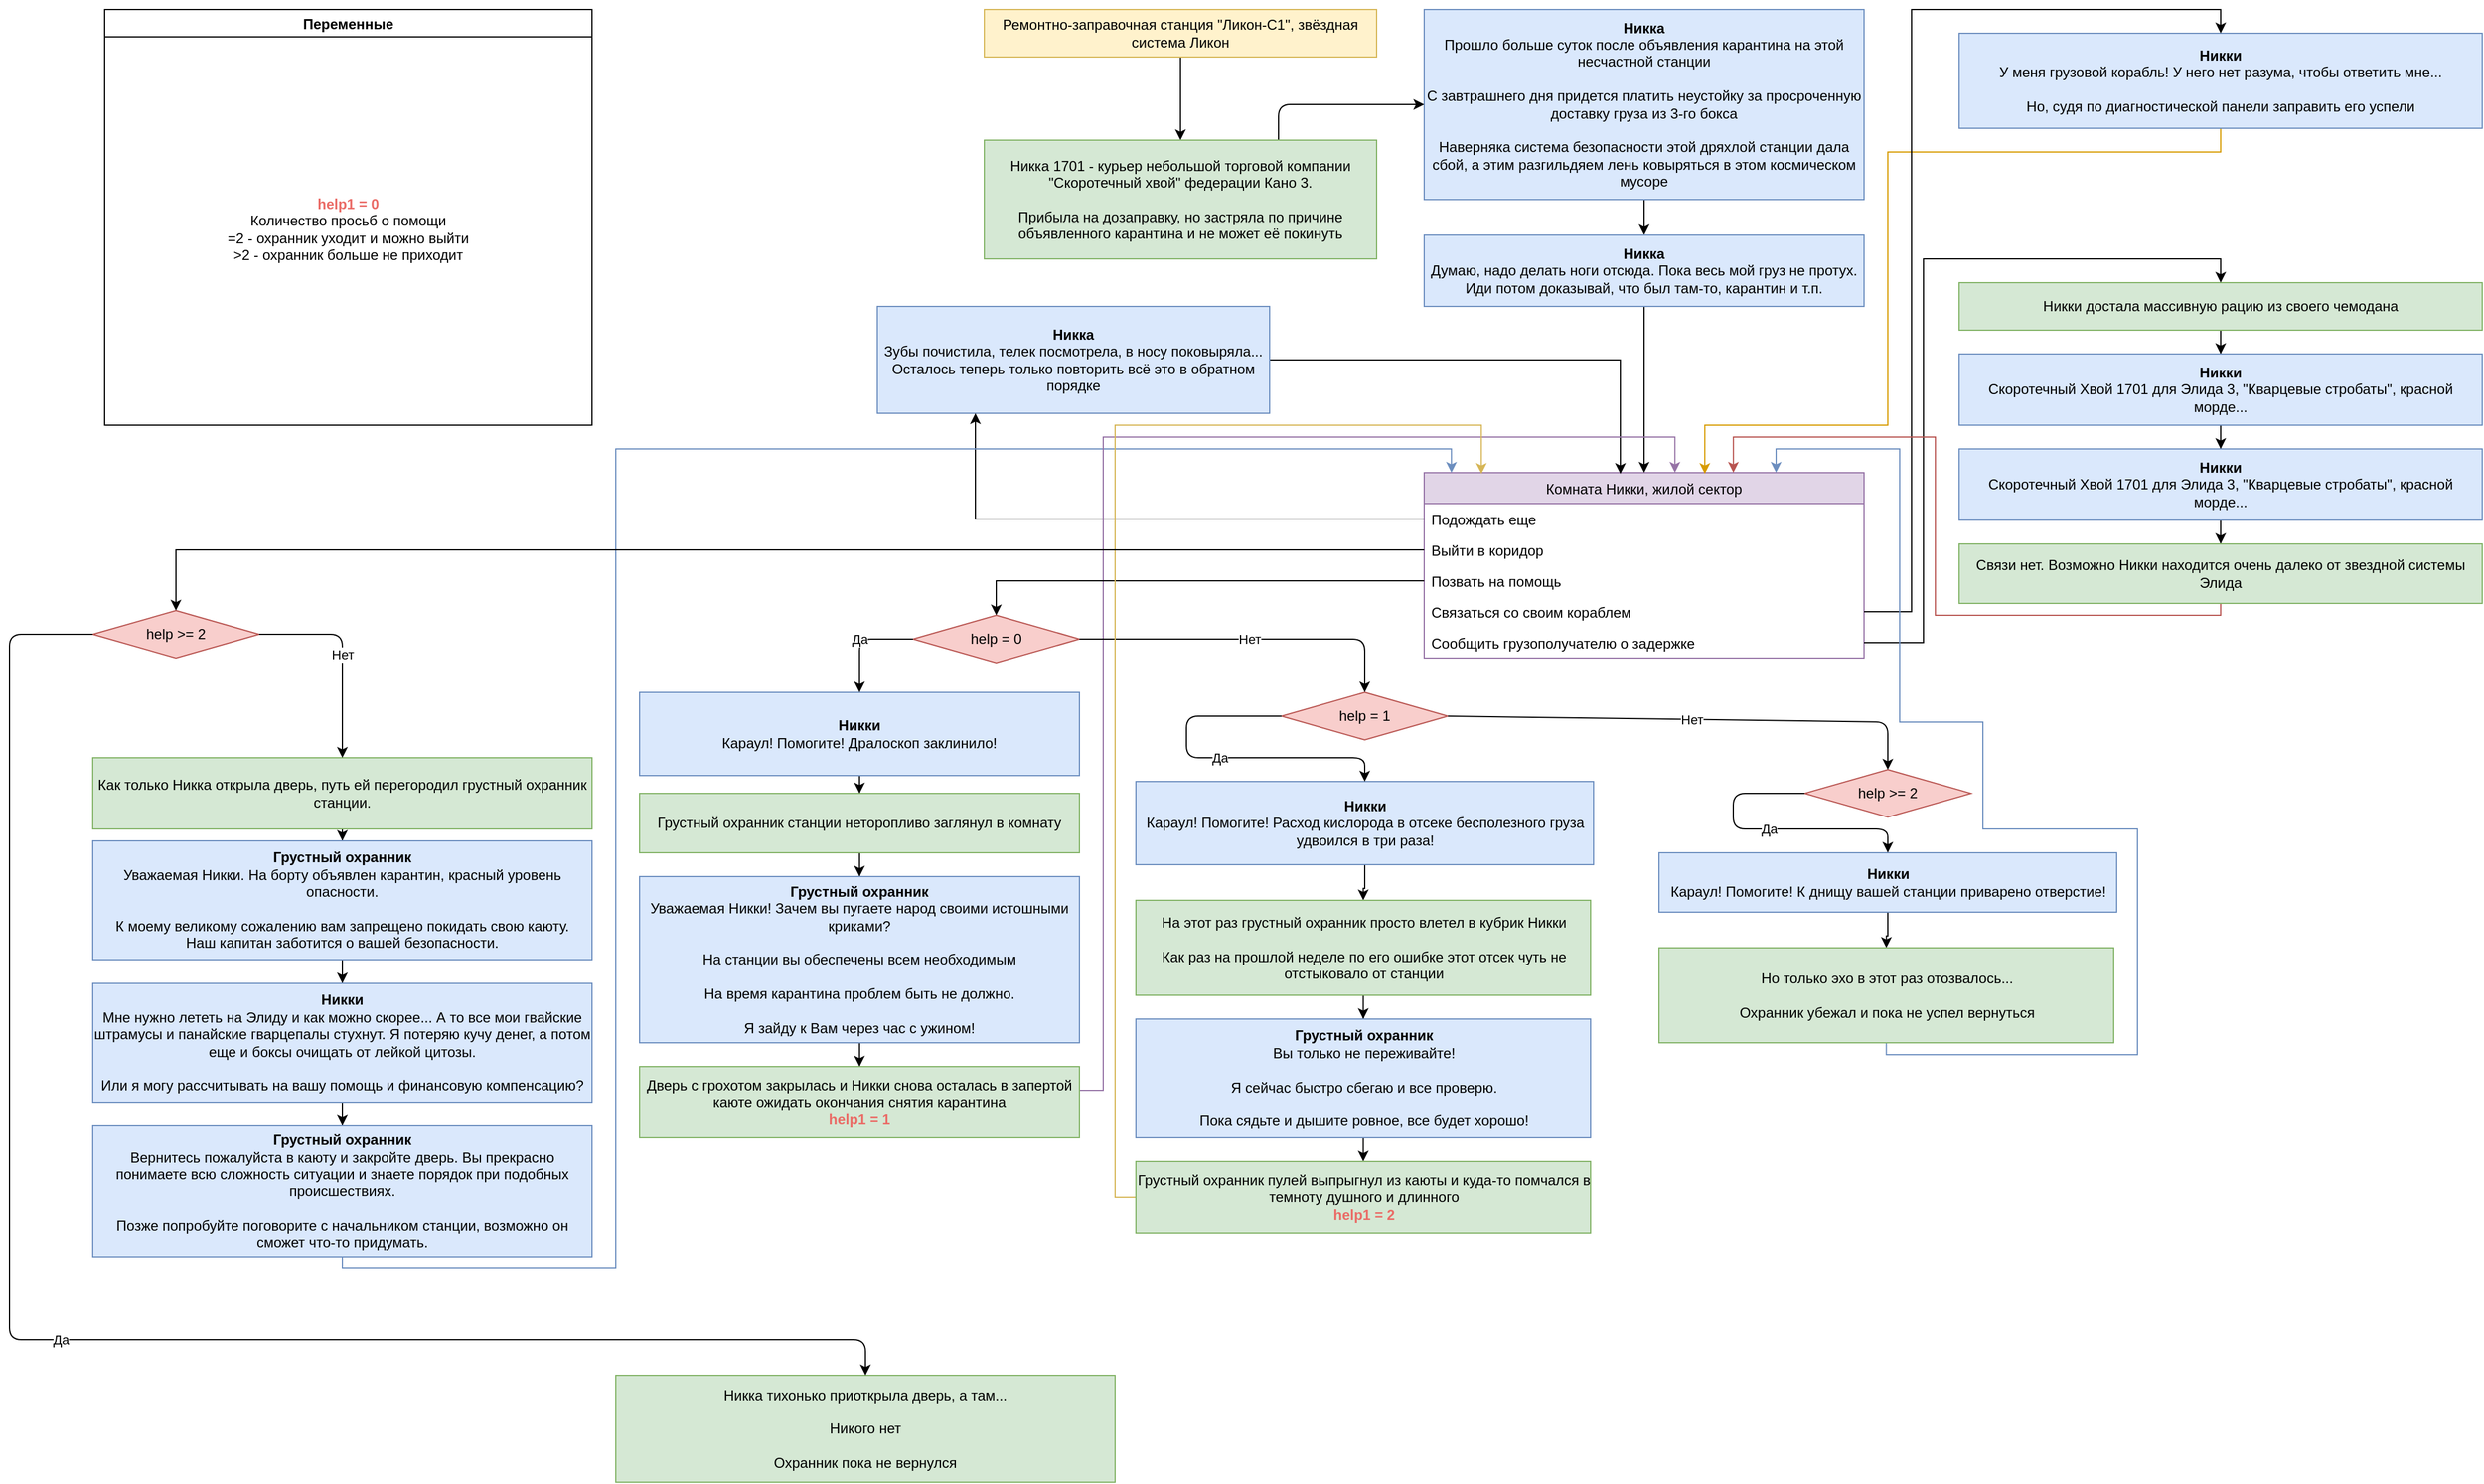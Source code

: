 <mxfile version="14.9.2" type="github">
  <diagram id="ggf2usPorNdX9x693DGo" name="Page-1">
    <mxGraphModel dx="2622" dy="724" grid="1" gridSize="10" guides="1" tooltips="1" connect="1" arrows="1" fold="1" page="0" pageScale="1" pageWidth="827" pageHeight="1169" math="0" shadow="0">
      <root>
        <mxCell id="0" />
        <mxCell id="1" parent="0" />
        <mxCell id="g03nTtScG-hAA8EhMata-2" value="Комната Никки, жилой сектор" style="swimlane;fontStyle=0;childLayout=stackLayout;horizontal=1;startSize=26;horizontalStack=0;resizeParent=1;resizeParentMax=0;resizeLast=0;collapsible=1;marginBottom=0;fillColor=#e1d5e7;strokeColor=#9673a6;" parent="1" vertex="1">
          <mxGeometry x="190" y="460" width="370" height="156" as="geometry">
            <mxRectangle x="190" y="350" width="200" height="26" as="alternateBounds" />
          </mxGeometry>
        </mxCell>
        <mxCell id="g03nTtScG-hAA8EhMata-3" value="Подождать еще" style="text;align=left;verticalAlign=top;spacingLeft=4;spacingRight=4;overflow=hidden;rotatable=0;points=[[0,0.5],[1,0.5]];portConstraint=eastwest;" parent="g03nTtScG-hAA8EhMata-2" vertex="1">
          <mxGeometry y="26" width="370" height="26" as="geometry" />
        </mxCell>
        <mxCell id="g03nTtScG-hAA8EhMata-4" value="Выйти в коридор" style="text;strokeColor=none;fillColor=none;align=left;verticalAlign=top;spacingLeft=4;spacingRight=4;overflow=hidden;rotatable=0;points=[[0,0.5],[1,0.5]];portConstraint=eastwest;" parent="g03nTtScG-hAA8EhMata-2" vertex="1">
          <mxGeometry y="52" width="370" height="26" as="geometry" />
        </mxCell>
        <mxCell id="g03nTtScG-hAA8EhMata-5" value="Позвать на помощь" style="text;strokeColor=none;fillColor=none;align=left;verticalAlign=top;spacingLeft=4;spacingRight=4;overflow=hidden;rotatable=0;points=[[0,0.5],[1,0.5]];portConstraint=eastwest;" parent="g03nTtScG-hAA8EhMata-2" vertex="1">
          <mxGeometry y="78" width="370" height="26" as="geometry" />
        </mxCell>
        <mxCell id="g03nTtScG-hAA8EhMata-23" value="Связаться со своим кораблем" style="text;align=left;verticalAlign=top;spacingLeft=4;spacingRight=4;overflow=hidden;rotatable=0;points=[[0,0.5],[1,0.5]];portConstraint=eastwest;" parent="g03nTtScG-hAA8EhMata-2" vertex="1">
          <mxGeometry y="104" width="370" height="26" as="geometry" />
        </mxCell>
        <mxCell id="g03nTtScG-hAA8EhMata-24" value="Сообщить грузополучателю о задержке" style="text;strokeColor=none;fillColor=none;align=left;verticalAlign=top;spacingLeft=4;spacingRight=4;overflow=hidden;rotatable=0;points=[[0,0.5],[1,0.5]];portConstraint=eastwest;" parent="g03nTtScG-hAA8EhMata-2" vertex="1">
          <mxGeometry y="130" width="370" height="26" as="geometry" />
        </mxCell>
        <mxCell id="4rcX--6uyM_ahGE6yn0v-4" style="edgeStyle=orthogonalEdgeStyle;rounded=0;orthogonalLoop=1;jettySize=auto;html=1;entryX=0.5;entryY=0;entryDx=0;entryDy=0;" edge="1" parent="1" source="g03nTtScG-hAA8EhMata-12" target="4rcX--6uyM_ahGE6yn0v-2">
          <mxGeometry relative="1" as="geometry" />
        </mxCell>
        <mxCell id="g03nTtScG-hAA8EhMata-12" value="&lt;div&gt;&lt;b&gt;Никка&lt;/b&gt;&lt;br&gt;&lt;/div&gt;&lt;div&gt;Прошло больше суток после объявления карантина на этой несчастной станции&lt;/div&gt;&lt;div&gt;&lt;br&gt;&lt;/div&gt;&lt;div&gt;&lt;div&gt;С завтрашнего дня придется платить неустойку за просроченную доставку груза из 3-го бокса&lt;/div&gt;&lt;/div&gt;&lt;div&gt;&lt;br&gt;&lt;/div&gt;&lt;div&gt;Наверняка система безопасности этой дряхлой станции дала сбой, а этим разгильдяем лень ковыряться в этом космическом мусоре&lt;/div&gt;" style="whiteSpace=wrap;html=1;fillColor=#dae8fc;strokeColor=#6c8ebf;" parent="1" vertex="1">
          <mxGeometry x="190" y="70" width="370" height="160" as="geometry" />
        </mxCell>
        <mxCell id="g03nTtScG-hAA8EhMata-25" style="edgeStyle=orthogonalEdgeStyle;orthogonalLoop=1;jettySize=auto;html=1;entryX=0.5;entryY=0;entryDx=0;entryDy=0;" parent="1" source="g03nTtScG-hAA8EhMata-13" target="g03nTtScG-hAA8EhMata-15" edge="1">
          <mxGeometry relative="1" as="geometry" />
        </mxCell>
        <mxCell id="g03nTtScG-hAA8EhMata-13" value="Ремонтно-заправочная станция &quot;Ликон-С1&quot;, звёздная система Ликон" style="whiteSpace=wrap;html=1;fillColor=#fff2cc;strokeColor=#d6b656;" parent="1" vertex="1">
          <mxGeometry x="-180" y="70" width="330" height="40" as="geometry" />
        </mxCell>
        <mxCell id="g03nTtScG-hAA8EhMata-26" style="edgeStyle=orthogonalEdgeStyle;orthogonalLoop=1;jettySize=auto;html=1;exitX=0.75;exitY=0;exitDx=0;exitDy=0;" parent="1" source="g03nTtScG-hAA8EhMata-15" target="g03nTtScG-hAA8EhMata-12" edge="1">
          <mxGeometry relative="1" as="geometry" />
        </mxCell>
        <mxCell id="g03nTtScG-hAA8EhMata-15" value="&lt;div&gt;Никка 1701 - курьер небольшой торговой компании &quot;Скоротечный хвой&quot; федерации Кано 3.&lt;/div&gt;&lt;div&gt;&lt;br&gt;&lt;/div&gt;&lt;div&gt;Прибыла на дозаправку, но застряла по причине объявленного карантина и не может её покинуть&lt;br&gt;&lt;/div&gt;" style="whiteSpace=wrap;html=1;fillColor=#d5e8d4;strokeColor=#82b366;" parent="1" vertex="1">
          <mxGeometry x="-180" y="180" width="330" height="100" as="geometry" />
        </mxCell>
        <mxCell id="4rcX--6uyM_ahGE6yn0v-5" style="edgeStyle=orthogonalEdgeStyle;rounded=0;orthogonalLoop=1;jettySize=auto;html=1;entryX=0.5;entryY=0;entryDx=0;entryDy=0;" edge="1" parent="1" source="4rcX--6uyM_ahGE6yn0v-2" target="g03nTtScG-hAA8EhMata-2">
          <mxGeometry relative="1" as="geometry" />
        </mxCell>
        <mxCell id="4rcX--6uyM_ahGE6yn0v-2" value="&lt;b&gt;Никка&lt;/b&gt;&lt;br&gt;&lt;div&gt;Думаю, надо делать ноги отсюда. Пока весь мой груз не протух. Иди потом доказывай, что был там-то, карантин и т.п.&lt;/div&gt;" style="rounded=0;whiteSpace=wrap;html=1;fillColor=#dae8fc;strokeColor=#6c8ebf;" vertex="1" parent="1">
          <mxGeometry x="190" y="260" width="370" height="60" as="geometry" />
        </mxCell>
        <mxCell id="4rcX--6uyM_ahGE6yn0v-9" style="edgeStyle=orthogonalEdgeStyle;rounded=0;orthogonalLoop=1;jettySize=auto;html=1;entryX=0.446;entryY=0.006;entryDx=0;entryDy=0;entryPerimeter=0;" edge="1" parent="1" source="4rcX--6uyM_ahGE6yn0v-6" target="g03nTtScG-hAA8EhMata-2">
          <mxGeometry relative="1" as="geometry" />
        </mxCell>
        <mxCell id="4rcX--6uyM_ahGE6yn0v-6" value="&lt;div&gt;&lt;b&gt;Никка&lt;/b&gt;&lt;br&gt;&lt;/div&gt;&lt;div&gt;Зубы почистила, телек посмотрела, в носу поковыряла...&lt;/div&gt;&lt;div&gt;Осталось теперь только повторить всё это в обратном порядке&lt;br&gt;&lt;/div&gt;" style="rounded=0;whiteSpace=wrap;html=1;fillColor=#dae8fc;strokeColor=#6c8ebf;" vertex="1" parent="1">
          <mxGeometry x="-270" y="320" width="330" height="90" as="geometry" />
        </mxCell>
        <mxCell id="4rcX--6uyM_ahGE6yn0v-16" style="edgeStyle=orthogonalEdgeStyle;rounded=0;orthogonalLoop=1;jettySize=auto;html=1;" edge="1" parent="1" source="4rcX--6uyM_ahGE6yn0v-11" target="4rcX--6uyM_ahGE6yn0v-12">
          <mxGeometry relative="1" as="geometry" />
        </mxCell>
        <mxCell id="4rcX--6uyM_ahGE6yn0v-11" value="Как только Никка открыла дверь, путь ей перегородил грустный охранник станции." style="rounded=0;whiteSpace=wrap;html=1;fillColor=#d5e8d4;strokeColor=#82b366;" vertex="1" parent="1">
          <mxGeometry x="-930" y="700" width="420" height="60" as="geometry" />
        </mxCell>
        <mxCell id="4rcX--6uyM_ahGE6yn0v-19" style="edgeStyle=orthogonalEdgeStyle;rounded=0;orthogonalLoop=1;jettySize=auto;html=1;entryX=0.5;entryY=0;entryDx=0;entryDy=0;" edge="1" parent="1" source="4rcX--6uyM_ahGE6yn0v-12" target="4rcX--6uyM_ahGE6yn0v-17">
          <mxGeometry relative="1" as="geometry" />
        </mxCell>
        <mxCell id="4rcX--6uyM_ahGE6yn0v-12" value="&lt;div&gt;&lt;b&gt;Грустный охранник&lt;/b&gt;&lt;/div&gt;&lt;div&gt;Уважаемая Никки. На борту объявлен карантин, красный уровень опасности.&lt;/div&gt;&lt;div&gt;&lt;br&gt;&lt;/div&gt;&lt;div&gt;К моему великому сожалению вам запрещено покидать свою каюту.&lt;/div&gt;&lt;div&gt;Наш капитан заботится о вашей безопасности.&lt;br&gt;&lt;/div&gt;" style="rounded=0;whiteSpace=wrap;html=1;fillColor=#dae8fc;strokeColor=#6c8ebf;" vertex="1" parent="1">
          <mxGeometry x="-930" y="770" width="420" height="100" as="geometry" />
        </mxCell>
        <mxCell id="4rcX--6uyM_ahGE6yn0v-14" style="edgeStyle=orthogonalEdgeStyle;rounded=0;orthogonalLoop=1;jettySize=auto;html=1;entryX=0.25;entryY=1;entryDx=0;entryDy=0;" edge="1" parent="1" source="g03nTtScG-hAA8EhMata-3" target="4rcX--6uyM_ahGE6yn0v-6">
          <mxGeometry relative="1" as="geometry" />
        </mxCell>
        <mxCell id="4rcX--6uyM_ahGE6yn0v-21" style="edgeStyle=orthogonalEdgeStyle;rounded=0;orthogonalLoop=1;jettySize=auto;html=1;entryX=0.5;entryY=0;entryDx=0;entryDy=0;" edge="1" parent="1" source="4rcX--6uyM_ahGE6yn0v-17" target="4rcX--6uyM_ahGE6yn0v-20">
          <mxGeometry relative="1" as="geometry" />
        </mxCell>
        <mxCell id="4rcX--6uyM_ahGE6yn0v-17" value="&lt;div&gt;&lt;b&gt;Никки&lt;/b&gt;&lt;br&gt;&lt;/div&gt;&lt;div&gt;Мне нужно лететь на Элиду и как можно скорее... А то все мои гвайские штрамусы и панайские гварцепалы стухнут. Я потеряю кучу денег, а потом еще и боксы очищать от лейкой цитозы.&lt;/div&gt;&lt;div&gt;&lt;br&gt;&lt;/div&gt;&lt;div&gt;Или я могу рассчитывать на вашу помощь и финансовую компенсацию?&lt;br&gt;&lt;/div&gt;" style="rounded=0;whiteSpace=wrap;html=1;fillColor=#dae8fc;strokeColor=#6c8ebf;" vertex="1" parent="1">
          <mxGeometry x="-930" y="890" width="420" height="100" as="geometry" />
        </mxCell>
        <mxCell id="4rcX--6uyM_ahGE6yn0v-22" style="edgeStyle=orthogonalEdgeStyle;rounded=0;orthogonalLoop=1;jettySize=auto;html=1;entryX=0.062;entryY=0;entryDx=0;entryDy=0;entryPerimeter=0;fillColor=#dae8fc;strokeColor=#6c8ebf;" edge="1" parent="1" source="4rcX--6uyM_ahGE6yn0v-20" target="g03nTtScG-hAA8EhMata-2">
          <mxGeometry relative="1" as="geometry">
            <Array as="points">
              <mxPoint x="-720" y="1130" />
              <mxPoint x="-490" y="1130" />
              <mxPoint x="-490" y="440" />
              <mxPoint x="213" y="440" />
            </Array>
          </mxGeometry>
        </mxCell>
        <mxCell id="4rcX--6uyM_ahGE6yn0v-20" value="&lt;div&gt;&lt;b&gt;Грустный охранник&lt;/b&gt;&lt;br&gt;&lt;/div&gt;&lt;div&gt;Вернитесь пожалуйста в каюту и закройте дверь. Вы прекрасно понимаете всю сложность ситуации и знаете порядок при подобных происшествиях.&lt;/div&gt;&lt;div&gt;&lt;br&gt;&lt;/div&gt;&lt;div&gt;Позже попробуйте поговорите с начальником станции, возможно он сможет что-то придумать.&lt;br&gt;&lt;/div&gt;" style="rounded=0;whiteSpace=wrap;html=1;fillColor=#dae8fc;strokeColor=#6c8ebf;" vertex="1" parent="1">
          <mxGeometry x="-930" y="1010" width="420" height="110" as="geometry" />
        </mxCell>
        <mxCell id="4rcX--6uyM_ahGE6yn0v-27" style="edgeStyle=orthogonalEdgeStyle;rounded=0;orthogonalLoop=1;jettySize=auto;html=1;entryX=0.5;entryY=0;entryDx=0;entryDy=0;" edge="1" parent="1" source="4rcX--6uyM_ahGE6yn0v-23" target="4rcX--6uyM_ahGE6yn0v-24">
          <mxGeometry relative="1" as="geometry" />
        </mxCell>
        <mxCell id="4rcX--6uyM_ahGE6yn0v-23" value="&lt;div&gt;&lt;b&gt;Никки&lt;/b&gt;&lt;br&gt;&lt;/div&gt;&lt;div&gt;Караул! Помогите! Дралоскоп заклинило!&lt;/div&gt;" style="rounded=0;whiteSpace=wrap;html=1;fillColor=#dae8fc;strokeColor=#6c8ebf;" vertex="1" parent="1">
          <mxGeometry x="-470" y="645" width="370" height="70" as="geometry" />
        </mxCell>
        <mxCell id="4rcX--6uyM_ahGE6yn0v-28" style="edgeStyle=orthogonalEdgeStyle;rounded=0;orthogonalLoop=1;jettySize=auto;html=1;entryX=0.5;entryY=0;entryDx=0;entryDy=0;" edge="1" parent="1" source="4rcX--6uyM_ahGE6yn0v-24" target="4rcX--6uyM_ahGE6yn0v-25">
          <mxGeometry relative="1" as="geometry" />
        </mxCell>
        <mxCell id="4rcX--6uyM_ahGE6yn0v-24" value="Грустный охранник станции неторопливо заглянул в комнату" style="rounded=0;whiteSpace=wrap;html=1;fillColor=#d5e8d4;strokeColor=#82b366;" vertex="1" parent="1">
          <mxGeometry x="-470" y="730" width="370" height="50" as="geometry" />
        </mxCell>
        <mxCell id="4rcX--6uyM_ahGE6yn0v-30" style="edgeStyle=orthogonalEdgeStyle;rounded=0;orthogonalLoop=1;jettySize=auto;html=1;" edge="1" parent="1" source="4rcX--6uyM_ahGE6yn0v-25" target="4rcX--6uyM_ahGE6yn0v-29">
          <mxGeometry relative="1" as="geometry" />
        </mxCell>
        <mxCell id="4rcX--6uyM_ahGE6yn0v-25" value="&lt;div&gt;&lt;b&gt;Грустный охранник&lt;/b&gt;&lt;br&gt;&lt;/div&gt;&lt;div&gt;Уважаемая Никки! Зачем вы пугаете народ своими истошными криками?&lt;/div&gt;&lt;div&gt;&lt;br&gt;&lt;/div&gt;&lt;div&gt;На станции вы обеспечены всем необходимым&lt;/div&gt;&lt;div&gt;&lt;br&gt;&lt;/div&gt;&lt;div&gt;На время карантина проблем быть не должно.&lt;/div&gt;&lt;div&gt;&lt;br&gt;&lt;/div&gt;&lt;div&gt;Я зайду к Вам через час с ужином!&lt;br&gt;&lt;/div&gt;" style="rounded=0;whiteSpace=wrap;html=1;fillColor=#dae8fc;strokeColor=#6c8ebf;" vertex="1" parent="1">
          <mxGeometry x="-470" y="800" width="370" height="140" as="geometry" />
        </mxCell>
        <mxCell id="4rcX--6uyM_ahGE6yn0v-34" style="edgeStyle=orthogonalEdgeStyle;rounded=0;orthogonalLoop=1;jettySize=auto;html=1;entryX=0.57;entryY=0;entryDx=0;entryDy=0;entryPerimeter=0;fillColor=#e1d5e7;strokeColor=#9673a6;" edge="1" parent="1" source="4rcX--6uyM_ahGE6yn0v-29" target="g03nTtScG-hAA8EhMata-2">
          <mxGeometry relative="1" as="geometry">
            <Array as="points">
              <mxPoint x="-80" y="980" />
              <mxPoint x="-80" y="430" />
              <mxPoint x="401" y="430" />
            </Array>
          </mxGeometry>
        </mxCell>
        <mxCell id="4rcX--6uyM_ahGE6yn0v-29" value="&lt;div&gt;Дверь с грохотом закрылась и Никки снова осталась в запертой каюте ожидать окончания снятия карантина&lt;/div&gt;&lt;font color=&quot;#EA6B66&quot;&gt;&lt;b&gt;help1 = 1&lt;/b&gt;&lt;/font&gt;" style="rounded=0;whiteSpace=wrap;html=1;fillColor=#d5e8d4;strokeColor=#82b366;" vertex="1" parent="1">
          <mxGeometry x="-470" y="960" width="370" height="60" as="geometry" />
        </mxCell>
        <mxCell id="4rcX--6uyM_ahGE6yn0v-37" style="edgeStyle=orthogonalEdgeStyle;rounded=0;orthogonalLoop=1;jettySize=auto;html=1;entryX=0.638;entryY=0.006;entryDx=0;entryDy=0;entryPerimeter=0;fillColor=#ffe6cc;strokeColor=#d79b00;" edge="1" parent="1" source="4rcX--6uyM_ahGE6yn0v-35" target="g03nTtScG-hAA8EhMata-2">
          <mxGeometry relative="1" as="geometry">
            <Array as="points">
              <mxPoint x="860" y="190" />
              <mxPoint x="580" y="190" />
              <mxPoint x="580" y="420" />
              <mxPoint x="426" y="420" />
            </Array>
          </mxGeometry>
        </mxCell>
        <mxCell id="4rcX--6uyM_ahGE6yn0v-35" value="&lt;div&gt;&lt;b&gt;Никки&lt;/b&gt;&lt;/div&gt;&lt;div&gt;У меня грузовой корабль! У него нет разума, чтобы ответить мне...&lt;/div&gt;&lt;div&gt;&lt;br&gt;&lt;/div&gt;&lt;div&gt;Но, судя по диагностической панели заправить его успели&lt;br&gt;&lt;/div&gt;" style="rounded=0;whiteSpace=wrap;html=1;fillColor=#dae8fc;strokeColor=#6c8ebf;" vertex="1" parent="1">
          <mxGeometry x="640" y="90" width="440" height="80" as="geometry" />
        </mxCell>
        <mxCell id="4rcX--6uyM_ahGE6yn0v-36" style="edgeStyle=orthogonalEdgeStyle;rounded=0;orthogonalLoop=1;jettySize=auto;html=1;entryX=0.5;entryY=0;entryDx=0;entryDy=0;" edge="1" parent="1" source="g03nTtScG-hAA8EhMata-23" target="4rcX--6uyM_ahGE6yn0v-35">
          <mxGeometry relative="1" as="geometry" />
        </mxCell>
        <mxCell id="4rcX--6uyM_ahGE6yn0v-42" style="edgeStyle=orthogonalEdgeStyle;rounded=0;orthogonalLoop=1;jettySize=auto;html=1;entryX=0.5;entryY=0;entryDx=0;entryDy=0;" edge="1" parent="1" source="4rcX--6uyM_ahGE6yn0v-38" target="4rcX--6uyM_ahGE6yn0v-40">
          <mxGeometry relative="1" as="geometry" />
        </mxCell>
        <mxCell id="4rcX--6uyM_ahGE6yn0v-38" value="Никки достала массивную рацию из своего чемодана" style="rounded=0;whiteSpace=wrap;html=1;fillColor=#d5e8d4;strokeColor=#82b366;" vertex="1" parent="1">
          <mxGeometry x="640" y="300" width="440" height="40" as="geometry" />
        </mxCell>
        <mxCell id="4rcX--6uyM_ahGE6yn0v-39" style="edgeStyle=orthogonalEdgeStyle;rounded=0;orthogonalLoop=1;jettySize=auto;html=1;entryX=0.5;entryY=0;entryDx=0;entryDy=0;" edge="1" parent="1" source="g03nTtScG-hAA8EhMata-24" target="4rcX--6uyM_ahGE6yn0v-38">
          <mxGeometry relative="1" as="geometry">
            <Array as="points">
              <mxPoint x="610" y="603" />
              <mxPoint x="610" y="280" />
              <mxPoint x="860" y="280" />
            </Array>
          </mxGeometry>
        </mxCell>
        <mxCell id="4rcX--6uyM_ahGE6yn0v-43" style="edgeStyle=orthogonalEdgeStyle;rounded=0;orthogonalLoop=1;jettySize=auto;html=1;fillColor=#d5e8d4;" edge="1" parent="1" source="4rcX--6uyM_ahGE6yn0v-40" target="4rcX--6uyM_ahGE6yn0v-41">
          <mxGeometry relative="1" as="geometry" />
        </mxCell>
        <mxCell id="4rcX--6uyM_ahGE6yn0v-40" value="&lt;div&gt;&lt;b&gt;Никки&lt;/b&gt;&lt;/div&gt;&lt;div&gt;Скоротечный Хвой 1701 для Элида 3, &quot;Кварцевые стробаты&quot;, красной морде...&lt;br&gt;&lt;/div&gt;" style="rounded=0;whiteSpace=wrap;html=1;fillColor=#dae8fc;strokeColor=#6c8ebf;" vertex="1" parent="1">
          <mxGeometry x="640" y="360" width="440" height="60" as="geometry" />
        </mxCell>
        <mxCell id="4rcX--6uyM_ahGE6yn0v-45" style="edgeStyle=orthogonalEdgeStyle;rounded=0;orthogonalLoop=1;jettySize=auto;html=1;strokeColor=#000000;" edge="1" parent="1" source="4rcX--6uyM_ahGE6yn0v-41" target="4rcX--6uyM_ahGE6yn0v-44">
          <mxGeometry relative="1" as="geometry" />
        </mxCell>
        <mxCell id="4rcX--6uyM_ahGE6yn0v-41" value="&lt;div&gt;&lt;b&gt;Никки&lt;/b&gt;&lt;/div&gt;&lt;div&gt;Скоротечный Хвой 1701 для Элида 3, &quot;Кварцевые стробаты&quot;, красной морде...&lt;br&gt;&lt;/div&gt;" style="rounded=0;whiteSpace=wrap;html=1;fillColor=#dae8fc;strokeColor=#6c8ebf;" vertex="1" parent="1">
          <mxGeometry x="640" y="440" width="440" height="60" as="geometry" />
        </mxCell>
        <mxCell id="4rcX--6uyM_ahGE6yn0v-46" style="edgeStyle=orthogonalEdgeStyle;rounded=0;orthogonalLoop=1;jettySize=auto;html=1;entryX=0.703;entryY=0;entryDx=0;entryDy=0;entryPerimeter=0;strokeColor=#b85450;fillColor=#f8cecc;" edge="1" parent="1" source="4rcX--6uyM_ahGE6yn0v-44" target="g03nTtScG-hAA8EhMata-2">
          <mxGeometry relative="1" as="geometry">
            <Array as="points">
              <mxPoint x="860" y="580" />
              <mxPoint x="620" y="580" />
              <mxPoint x="620" y="430" />
              <mxPoint x="450" y="430" />
            </Array>
          </mxGeometry>
        </mxCell>
        <mxCell id="4rcX--6uyM_ahGE6yn0v-44" value="Связи нет. Возможно Никки находится очень далеко от звездной системы Элида" style="rounded=0;whiteSpace=wrap;html=1;fillColor=#d5e8d4;strokeColor=#82b366;" vertex="1" parent="1">
          <mxGeometry x="640" y="520" width="440" height="50" as="geometry" />
        </mxCell>
        <mxCell id="4rcX--6uyM_ahGE6yn0v-47" value="Переменные" style="swimlane;" vertex="1" parent="1">
          <mxGeometry x="-920" y="70" width="410" height="350" as="geometry" />
        </mxCell>
        <mxCell id="4rcX--6uyM_ahGE6yn0v-48" value="&lt;div&gt;&lt;font color=&quot;#EA6B66&quot;&gt;&lt;b&gt;help1 = 0&lt;/b&gt;&lt;/font&gt;&lt;/div&gt;&lt;div&gt;Количество просьб о помощи&lt;br&gt;&lt;/div&gt;&lt;div&gt;=2 - охранник уходит и можно выйти&lt;/div&gt;&lt;div&gt;&amp;gt;2 - охранник больше не приходит&lt;br&gt;&lt;/div&gt;" style="text;html=1;strokeColor=none;fillColor=none;align=center;verticalAlign=middle;whiteSpace=wrap;rounded=0;" vertex="1" parent="4rcX--6uyM_ahGE6yn0v-47">
          <mxGeometry x="10" y="30" width="390" height="310" as="geometry" />
        </mxCell>
        <mxCell id="4rcX--6uyM_ahGE6yn0v-55" value="help = 0" style="rhombus;whiteSpace=wrap;html=1;fillColor=#f8cecc;strokeColor=#b85450;" vertex="1" parent="1">
          <mxGeometry x="-240" y="580" width="140" height="40" as="geometry" />
        </mxCell>
        <mxCell id="4rcX--6uyM_ahGE6yn0v-56" value="help = 1" style="rhombus;whiteSpace=wrap;html=1;fillColor=#f8cecc;strokeColor=#b85450;" vertex="1" parent="1">
          <mxGeometry x="70" y="645" width="140" height="40" as="geometry" />
        </mxCell>
        <mxCell id="4rcX--6uyM_ahGE6yn0v-57" value="help &amp;gt;= 2" style="rhombus;whiteSpace=wrap;html=1;fillColor=#f8cecc;strokeColor=#b85450;" vertex="1" parent="1">
          <mxGeometry x="510" y="710" width="140" height="40" as="geometry" />
        </mxCell>
        <mxCell id="4rcX--6uyM_ahGE6yn0v-58" style="edgeStyle=orthogonalEdgeStyle;rounded=0;orthogonalLoop=1;jettySize=auto;html=1;entryX=0.5;entryY=0;entryDx=0;entryDy=0;strokeColor=#000000;" edge="1" parent="1" source="g03nTtScG-hAA8EhMata-5" target="4rcX--6uyM_ahGE6yn0v-55">
          <mxGeometry relative="1" as="geometry" />
        </mxCell>
        <mxCell id="4rcX--6uyM_ahGE6yn0v-60" value="" style="endArrow=classic;html=1;strokeColor=#000000;exitX=0;exitY=0.5;exitDx=0;exitDy=0;entryX=0.5;entryY=0;entryDx=0;entryDy=0;" edge="1" parent="1" source="4rcX--6uyM_ahGE6yn0v-55" target="4rcX--6uyM_ahGE6yn0v-23">
          <mxGeometry relative="1" as="geometry">
            <mxPoint x="20" y="760" as="sourcePoint" />
            <mxPoint x="120" y="760" as="targetPoint" />
            <Array as="points">
              <mxPoint x="-285" y="600" />
            </Array>
          </mxGeometry>
        </mxCell>
        <mxCell id="4rcX--6uyM_ahGE6yn0v-61" value="Да" style="edgeLabel;resizable=0;html=1;align=center;verticalAlign=middle;" connectable="0" vertex="1" parent="4rcX--6uyM_ahGE6yn0v-60">
          <mxGeometry relative="1" as="geometry" />
        </mxCell>
        <mxCell id="4rcX--6uyM_ahGE6yn0v-62" value="" style="endArrow=classic;html=1;strokeColor=#000000;exitX=1;exitY=0.5;exitDx=0;exitDy=0;entryX=0.5;entryY=0;entryDx=0;entryDy=0;" edge="1" parent="1" source="4rcX--6uyM_ahGE6yn0v-55" target="4rcX--6uyM_ahGE6yn0v-56">
          <mxGeometry relative="1" as="geometry">
            <mxPoint x="20" y="730" as="sourcePoint" />
            <mxPoint x="70" y="600" as="targetPoint" />
            <Array as="points">
              <mxPoint x="140" y="600" />
            </Array>
          </mxGeometry>
        </mxCell>
        <mxCell id="4rcX--6uyM_ahGE6yn0v-63" value="Нет" style="edgeLabel;resizable=0;html=1;align=center;verticalAlign=middle;" connectable="0" vertex="1" parent="4rcX--6uyM_ahGE6yn0v-62">
          <mxGeometry relative="1" as="geometry" />
        </mxCell>
        <mxCell id="4rcX--6uyM_ahGE6yn0v-64" value="" style="endArrow=classic;html=1;strokeColor=#000000;exitX=1;exitY=0.5;exitDx=0;exitDy=0;entryX=0.5;entryY=0;entryDx=0;entryDy=0;" edge="1" parent="1" source="4rcX--6uyM_ahGE6yn0v-56" target="4rcX--6uyM_ahGE6yn0v-57">
          <mxGeometry relative="1" as="geometry">
            <mxPoint x="-90" y="610" as="sourcePoint" />
            <mxPoint x="150" y="655" as="targetPoint" />
            <Array as="points">
              <mxPoint x="580" y="670" />
            </Array>
          </mxGeometry>
        </mxCell>
        <mxCell id="4rcX--6uyM_ahGE6yn0v-65" value="Нет" style="edgeLabel;resizable=0;html=1;align=center;verticalAlign=middle;" connectable="0" vertex="1" parent="4rcX--6uyM_ahGE6yn0v-64">
          <mxGeometry relative="1" as="geometry" />
        </mxCell>
        <mxCell id="4rcX--6uyM_ahGE6yn0v-71" style="edgeStyle=orthogonalEdgeStyle;rounded=0;orthogonalLoop=1;jettySize=auto;html=1;strokeColor=#000000;" edge="1" parent="1" source="4rcX--6uyM_ahGE6yn0v-66" target="4rcX--6uyM_ahGE6yn0v-69">
          <mxGeometry relative="1" as="geometry" />
        </mxCell>
        <mxCell id="4rcX--6uyM_ahGE6yn0v-66" value="&lt;div&gt;&lt;b&gt;Никки&lt;/b&gt;&lt;br&gt;&lt;/div&gt;&lt;div&gt;Караул! Помогите! Расход кислорода в отсеке бесполезного груза удвоился в три раза!&lt;/div&gt;" style="rounded=0;whiteSpace=wrap;html=1;fillColor=#dae8fc;strokeColor=#6c8ebf;" vertex="1" parent="1">
          <mxGeometry x="-52.5" y="720" width="385" height="70" as="geometry" />
        </mxCell>
        <mxCell id="4rcX--6uyM_ahGE6yn0v-73" style="edgeStyle=orthogonalEdgeStyle;rounded=0;orthogonalLoop=1;jettySize=auto;html=1;strokeColor=#000000;" edge="1" parent="1" source="4rcX--6uyM_ahGE6yn0v-69" target="4rcX--6uyM_ahGE6yn0v-72">
          <mxGeometry relative="1" as="geometry" />
        </mxCell>
        <mxCell id="4rcX--6uyM_ahGE6yn0v-69" value="&lt;div&gt;На этот раз грустный охранник просто влетел в кубрик Никки&lt;/div&gt;&lt;div&gt;&lt;br&gt;&lt;/div&gt;&lt;div&gt;Как раз на прошлой неделе по его ошибке этот отсек чуть не отстыковало от станции&lt;br&gt;&lt;/div&gt;" style="rounded=0;whiteSpace=wrap;html=1;fillColor=#d5e8d4;strokeColor=#82b366;" vertex="1" parent="1">
          <mxGeometry x="-52.5" y="820" width="382.5" height="80" as="geometry" />
        </mxCell>
        <mxCell id="4rcX--6uyM_ahGE6yn0v-75" style="edgeStyle=orthogonalEdgeStyle;rounded=0;orthogonalLoop=1;jettySize=auto;html=1;entryX=0.5;entryY=0;entryDx=0;entryDy=0;strokeColor=#000000;" edge="1" parent="1" source="4rcX--6uyM_ahGE6yn0v-72" target="4rcX--6uyM_ahGE6yn0v-74">
          <mxGeometry relative="1" as="geometry" />
        </mxCell>
        <mxCell id="4rcX--6uyM_ahGE6yn0v-72" value="&lt;div&gt;&lt;b&gt;Грустный охранник&lt;/b&gt;&lt;br&gt;&lt;/div&gt;&lt;div&gt;Вы только не переживайте!&lt;/div&gt;&lt;div&gt;&lt;br&gt;&lt;/div&gt;&lt;div&gt;Я сейчас быстро сбегаю и все проверю.&lt;/div&gt;&lt;div&gt;&lt;br&gt;&lt;/div&gt;&lt;div&gt;Пока сядьте и дышите ровное, все будет хорошо!&lt;br&gt;&lt;/div&gt;" style="rounded=0;whiteSpace=wrap;html=1;fillColor=#dae8fc;strokeColor=#6c8ebf;" vertex="1" parent="1">
          <mxGeometry x="-52.5" y="920" width="382.5" height="100" as="geometry" />
        </mxCell>
        <mxCell id="4rcX--6uyM_ahGE6yn0v-76" style="edgeStyle=orthogonalEdgeStyle;rounded=0;orthogonalLoop=1;jettySize=auto;html=1;entryX=0.13;entryY=0.006;entryDx=0;entryDy=0;strokeColor=#d6b656;fillColor=#fff2cc;entryPerimeter=0;" edge="1" parent="1" source="4rcX--6uyM_ahGE6yn0v-74" target="g03nTtScG-hAA8EhMata-2">
          <mxGeometry relative="1" as="geometry">
            <Array as="points">
              <mxPoint x="-70" y="1070" />
              <mxPoint x="-70" y="420" />
              <mxPoint x="238" y="420" />
            </Array>
          </mxGeometry>
        </mxCell>
        <mxCell id="4rcX--6uyM_ahGE6yn0v-74" value="&lt;div&gt;Грустный охранник пулей выпрыгнул из каюты и куда-то помчался в темноту душного и длинного&lt;br&gt;&lt;/div&gt;&lt;font color=&quot;#EA6B66&quot;&gt;&lt;b&gt;help1 = 2&lt;br&gt;&lt;/b&gt;&lt;/font&gt;" style="rounded=0;whiteSpace=wrap;html=1;fillColor=#d5e8d4;strokeColor=#82b366;" vertex="1" parent="1">
          <mxGeometry x="-52.5" y="1040" width="382.5" height="60" as="geometry" />
        </mxCell>
        <mxCell id="4rcX--6uyM_ahGE6yn0v-77" value="" style="endArrow=classic;html=1;strokeColor=#000000;entryX=0.5;entryY=0;entryDx=0;entryDy=0;exitX=0;exitY=0.5;exitDx=0;exitDy=0;" edge="1" parent="1" source="4rcX--6uyM_ahGE6yn0v-56" target="4rcX--6uyM_ahGE6yn0v-66">
          <mxGeometry relative="1" as="geometry">
            <mxPoint x="60" y="680" as="sourcePoint" />
            <mxPoint x="500" y="810" as="targetPoint" />
            <Array as="points">
              <mxPoint x="-10" y="665" />
              <mxPoint x="-10" y="700" />
              <mxPoint x="140" y="700" />
            </Array>
          </mxGeometry>
        </mxCell>
        <mxCell id="4rcX--6uyM_ahGE6yn0v-78" value="Да" style="edgeLabel;resizable=0;html=1;align=center;verticalAlign=middle;" connectable="0" vertex="1" parent="4rcX--6uyM_ahGE6yn0v-77">
          <mxGeometry relative="1" as="geometry" />
        </mxCell>
        <mxCell id="4rcX--6uyM_ahGE6yn0v-83" style="edgeStyle=orthogonalEdgeStyle;rounded=0;orthogonalLoop=1;jettySize=auto;html=1;entryX=0.5;entryY=0;entryDx=0;entryDy=0;strokeColor=#000000;" edge="1" parent="1" source="4rcX--6uyM_ahGE6yn0v-79" target="4rcX--6uyM_ahGE6yn0v-80">
          <mxGeometry relative="1" as="geometry" />
        </mxCell>
        <mxCell id="4rcX--6uyM_ahGE6yn0v-79" value="&lt;div&gt;&lt;b&gt;Никки&lt;/b&gt;&lt;br&gt;&lt;/div&gt;&lt;div&gt;Караул! Помогите! К днищу вашей станции приварено отверстие!&lt;/div&gt;" style="rounded=0;whiteSpace=wrap;html=1;fillColor=#dae8fc;strokeColor=#6c8ebf;" vertex="1" parent="1">
          <mxGeometry x="387.5" y="780" width="385" height="50" as="geometry" />
        </mxCell>
        <mxCell id="4rcX--6uyM_ahGE6yn0v-84" style="edgeStyle=orthogonalEdgeStyle;rounded=0;orthogonalLoop=1;jettySize=auto;html=1;entryX=0.8;entryY=0;entryDx=0;entryDy=0;entryPerimeter=0;strokeColor=#6c8ebf;fillColor=#dae8fc;" edge="1" parent="1" source="4rcX--6uyM_ahGE6yn0v-80" target="g03nTtScG-hAA8EhMata-2">
          <mxGeometry relative="1" as="geometry">
            <Array as="points">
              <mxPoint x="579" y="950" />
              <mxPoint x="790" y="950" />
              <mxPoint x="790" y="760" />
              <mxPoint x="660" y="760" />
              <mxPoint x="660" y="670" />
              <mxPoint x="590" y="670" />
              <mxPoint x="590" y="440" />
              <mxPoint x="486" y="440" />
            </Array>
          </mxGeometry>
        </mxCell>
        <mxCell id="4rcX--6uyM_ahGE6yn0v-80" value="&lt;div&gt;Но только эхо в этот раз отозвалось...&lt;/div&gt;&lt;div&gt;&lt;br&gt;&lt;/div&gt;&lt;div&gt;Охранник убежал и пока не успел вернуться&lt;br&gt;&lt;/div&gt;" style="rounded=0;whiteSpace=wrap;html=1;fillColor=#d5e8d4;strokeColor=#82b366;" vertex="1" parent="1">
          <mxGeometry x="387.5" y="860" width="382.5" height="80" as="geometry" />
        </mxCell>
        <mxCell id="4rcX--6uyM_ahGE6yn0v-81" value="" style="endArrow=classic;html=1;strokeColor=#000000;entryX=0.5;entryY=0;entryDx=0;entryDy=0;exitX=0;exitY=0.5;exitDx=0;exitDy=0;" edge="1" parent="1" source="4rcX--6uyM_ahGE6yn0v-57" target="4rcX--6uyM_ahGE6yn0v-79">
          <mxGeometry relative="1" as="geometry">
            <mxPoint x="490" y="730" as="sourcePoint" />
            <mxPoint x="530" y="1030" as="targetPoint" />
            <Array as="points">
              <mxPoint x="450" y="730" />
              <mxPoint x="450" y="760" />
              <mxPoint x="580" y="760" />
            </Array>
          </mxGeometry>
        </mxCell>
        <mxCell id="4rcX--6uyM_ahGE6yn0v-82" value="Да" style="edgeLabel;resizable=0;html=1;align=center;verticalAlign=middle;" connectable="0" vertex="1" parent="4rcX--6uyM_ahGE6yn0v-81">
          <mxGeometry relative="1" as="geometry" />
        </mxCell>
        <mxCell id="4rcX--6uyM_ahGE6yn0v-85" value="help &amp;gt;= 2" style="rhombus;whiteSpace=wrap;html=1;fillColor=#f8cecc;strokeColor=#b85450;" vertex="1" parent="1">
          <mxGeometry x="-930" y="576" width="140" height="40" as="geometry" />
        </mxCell>
        <mxCell id="4rcX--6uyM_ahGE6yn0v-86" style="edgeStyle=orthogonalEdgeStyle;rounded=0;orthogonalLoop=1;jettySize=auto;html=1;entryX=0.5;entryY=0;entryDx=0;entryDy=0;strokeColor=#000000;" edge="1" parent="1" source="g03nTtScG-hAA8EhMata-4" target="4rcX--6uyM_ahGE6yn0v-85">
          <mxGeometry relative="1" as="geometry" />
        </mxCell>
        <mxCell id="4rcX--6uyM_ahGE6yn0v-87" value="" style="endArrow=classic;html=1;strokeColor=#000000;exitX=1;exitY=0.5;exitDx=0;exitDy=0;" edge="1" parent="1" source="4rcX--6uyM_ahGE6yn0v-85">
          <mxGeometry relative="1" as="geometry">
            <mxPoint x="-720" y="630" as="sourcePoint" />
            <mxPoint x="-720" y="700" as="targetPoint" />
            <Array as="points">
              <mxPoint x="-720" y="596" />
            </Array>
          </mxGeometry>
        </mxCell>
        <mxCell id="4rcX--6uyM_ahGE6yn0v-88" value="Нет" style="edgeLabel;resizable=0;html=1;align=center;verticalAlign=middle;" connectable="0" vertex="1" parent="4rcX--6uyM_ahGE6yn0v-87">
          <mxGeometry relative="1" as="geometry" />
        </mxCell>
        <mxCell id="4rcX--6uyM_ahGE6yn0v-89" value="&lt;div&gt;Никка тихонько приоткрыла дверь, а там...&lt;/div&gt;&lt;div&gt;&lt;br&gt;&lt;/div&gt;&lt;div&gt;Никого нет&lt;/div&gt;&lt;div&gt;&lt;br&gt;&lt;/div&gt;&lt;div&gt;Охранник пока не вернулся&lt;br&gt;&lt;/div&gt;" style="rounded=0;whiteSpace=wrap;html=1;fillColor=#d5e8d4;strokeColor=#82b366;" vertex="1" parent="1">
          <mxGeometry x="-490" y="1220" width="420" height="90" as="geometry" />
        </mxCell>
        <mxCell id="4rcX--6uyM_ahGE6yn0v-91" value="" style="endArrow=classic;html=1;strokeColor=#000000;exitX=0;exitY=0.5;exitDx=0;exitDy=0;entryX=0.5;entryY=0;entryDx=0;entryDy=0;" edge="1" parent="1" source="4rcX--6uyM_ahGE6yn0v-85" target="4rcX--6uyM_ahGE6yn0v-89">
          <mxGeometry relative="1" as="geometry">
            <mxPoint x="-1240" y="840" as="sourcePoint" />
            <mxPoint x="-650" y="1190" as="targetPoint" />
            <Array as="points">
              <mxPoint x="-1000" y="596" />
              <mxPoint x="-1000" y="1190" />
              <mxPoint x="-280" y="1190" />
            </Array>
          </mxGeometry>
        </mxCell>
        <mxCell id="4rcX--6uyM_ahGE6yn0v-92" value="Да" style="edgeLabel;resizable=0;html=1;align=center;verticalAlign=middle;" connectable="0" vertex="1" parent="4rcX--6uyM_ahGE6yn0v-91">
          <mxGeometry relative="1" as="geometry" />
        </mxCell>
      </root>
    </mxGraphModel>
  </diagram>
</mxfile>
